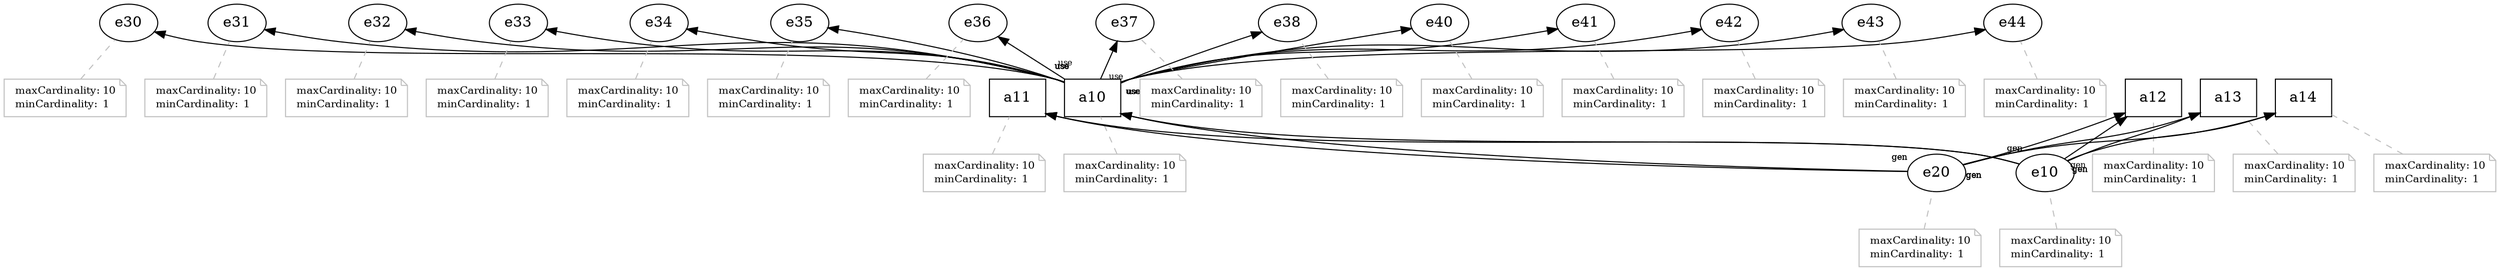 digraph PROV { rankdir="BT"; 
na10 [label="a10",shape="polygon",sides="4"]
nann0 [color="gray",fontcolor="black",label=<<TABLE cellpadding="0" border="0">
	<TR>
	    <TD align="left">maxCardinality:</TD>
	    <TD align="left">10</TD>
	</TR>
	<TR>
	    <TD align="left">minCardinality:</TD>
	    <TD align="left">1</TD>
	</TR>
    </TABLE>>
,shape="note",fontsize="10"]
nann0 -> na10 [style="dashed",color="gray",arrowhead="none"]
na11 [label="a11",shape="polygon",sides="4"]
nann1 [color="gray",fontcolor="black",label=<<TABLE cellpadding="0" border="0">
	<TR>
	    <TD align="left">maxCardinality:</TD>
	    <TD align="left">10</TD>
	</TR>
	<TR>
	    <TD align="left">minCardinality:</TD>
	    <TD align="left">1</TD>
	</TR>
    </TABLE>>
,shape="note",fontsize="10"]
nann1 -> na11 [style="dashed",color="gray",arrowhead="none"]
na12 [label="a12",shape="polygon",sides="4"]
nann2 [color="gray",fontcolor="black",label=<<TABLE cellpadding="0" border="0">
	<TR>
	    <TD align="left">maxCardinality:</TD>
	    <TD align="left">10</TD>
	</TR>
	<TR>
	    <TD align="left">minCardinality:</TD>
	    <TD align="left">1</TD>
	</TR>
    </TABLE>>
,shape="note",fontsize="10"]
nann2 -> na12 [style="dashed",color="gray",arrowhead="none"]
na13 [label="a13",shape="polygon",sides="4"]
nann3 [color="gray",fontcolor="black",label=<<TABLE cellpadding="0" border="0">
	<TR>
	    <TD align="left">maxCardinality:</TD>
	    <TD align="left">10</TD>
	</TR>
	<TR>
	    <TD align="left">minCardinality:</TD>
	    <TD align="left">1</TD>
	</TR>
    </TABLE>>
,shape="note",fontsize="10"]
nann3 -> na13 [style="dashed",color="gray",arrowhead="none"]
na14 [label="a14",shape="polygon",sides="4"]
nann4 [color="gray",fontcolor="black",label=<<TABLE cellpadding="0" border="0">
	<TR>
	    <TD align="left">maxCardinality:</TD>
	    <TD align="left">10</TD>
	</TR>
	<TR>
	    <TD align="left">minCardinality:</TD>
	    <TD align="left">1</TD>
	</TR>
    </TABLE>>
,shape="note",fontsize="10"]
nann4 -> na14 [style="dashed",color="gray",arrowhead="none"]
ne30 [label="e30"]
nann5 [color="gray",fontcolor="black",label=<<TABLE cellpadding="0" border="0">
	<TR>
	    <TD align="left">maxCardinality:</TD>
	    <TD align="left">10</TD>
	</TR>
	<TR>
	    <TD align="left">minCardinality:</TD>
	    <TD align="left">1</TD>
	</TR>
    </TABLE>>
,shape="note",fontsize="10"]
nann5 -> ne30 [style="dashed",color="gray",arrowhead="none"]
ne31 [label="e31"]
nann6 [color="gray",fontcolor="black",label=<<TABLE cellpadding="0" border="0">
	<TR>
	    <TD align="left">maxCardinality:</TD>
	    <TD align="left">10</TD>
	</TR>
	<TR>
	    <TD align="left">minCardinality:</TD>
	    <TD align="left">1</TD>
	</TR>
    </TABLE>>
,shape="note",fontsize="10"]
nann6 -> ne31 [style="dashed",color="gray",arrowhead="none"]
ne32 [label="e32"]
nann7 [color="gray",fontcolor="black",label=<<TABLE cellpadding="0" border="0">
	<TR>
	    <TD align="left">maxCardinality:</TD>
	    <TD align="left">10</TD>
	</TR>
	<TR>
	    <TD align="left">minCardinality:</TD>
	    <TD align="left">1</TD>
	</TR>
    </TABLE>>
,shape="note",fontsize="10"]
nann7 -> ne32 [style="dashed",color="gray",arrowhead="none"]
ne33 [label="e33"]
nann8 [color="gray",fontcolor="black",label=<<TABLE cellpadding="0" border="0">
	<TR>
	    <TD align="left">maxCardinality:</TD>
	    <TD align="left">10</TD>
	</TR>
	<TR>
	    <TD align="left">minCardinality:</TD>
	    <TD align="left">1</TD>
	</TR>
    </TABLE>>
,shape="note",fontsize="10"]
nann8 -> ne33 [style="dashed",color="gray",arrowhead="none"]
ne34 [label="e34"]
nann9 [color="gray",fontcolor="black",label=<<TABLE cellpadding="0" border="0">
	<TR>
	    <TD align="left">maxCardinality:</TD>
	    <TD align="left">10</TD>
	</TR>
	<TR>
	    <TD align="left">minCardinality:</TD>
	    <TD align="left">1</TD>
	</TR>
    </TABLE>>
,shape="note",fontsize="10"]
nann9 -> ne34 [style="dashed",color="gray",arrowhead="none"]
ne35 [label="e35"]
nann10 [color="gray",fontcolor="black",label=<<TABLE cellpadding="0" border="0">
	<TR>
	    <TD align="left">maxCardinality:</TD>
	    <TD align="left">10</TD>
	</TR>
	<TR>
	    <TD align="left">minCardinality:</TD>
	    <TD align="left">1</TD>
	</TR>
    </TABLE>>
,shape="note",fontsize="10"]
nann10 -> ne35 [style="dashed",color="gray",arrowhead="none"]
ne36 [label="e36"]
nann11 [color="gray",fontcolor="black",label=<<TABLE cellpadding="0" border="0">
	<TR>
	    <TD align="left">maxCardinality:</TD>
	    <TD align="left">10</TD>
	</TR>
	<TR>
	    <TD align="left">minCardinality:</TD>
	    <TD align="left">1</TD>
	</TR>
    </TABLE>>
,shape="note",fontsize="10"]
nann11 -> ne36 [style="dashed",color="gray",arrowhead="none"]
ne37 [label="e37"]
nann12 [color="gray",fontcolor="black",label=<<TABLE cellpadding="0" border="0">
	<TR>
	    <TD align="left">maxCardinality:</TD>
	    <TD align="left">10</TD>
	</TR>
	<TR>
	    <TD align="left">minCardinality:</TD>
	    <TD align="left">1</TD>
	</TR>
    </TABLE>>
,shape="note",fontsize="10"]
nann12 -> ne37 [style="dashed",color="gray",arrowhead="none"]
ne38 [label="e38"]
nann13 [color="gray",fontcolor="black",label=<<TABLE cellpadding="0" border="0">
	<TR>
	    <TD align="left">maxCardinality:</TD>
	    <TD align="left">10</TD>
	</TR>
	<TR>
	    <TD align="left">minCardinality:</TD>
	    <TD align="left">1</TD>
	</TR>
    </TABLE>>
,shape="note",fontsize="10"]
nann13 -> ne38 [style="dashed",color="gray",arrowhead="none"]
ne40 [label="e40"]
nann14 [color="gray",fontcolor="black",label=<<TABLE cellpadding="0" border="0">
	<TR>
	    <TD align="left">maxCardinality:</TD>
	    <TD align="left">10</TD>
	</TR>
	<TR>
	    <TD align="left">minCardinality:</TD>
	    <TD align="left">1</TD>
	</TR>
    </TABLE>>
,shape="note",fontsize="10"]
nann14 -> ne40 [style="dashed",color="gray",arrowhead="none"]
ne41 [label="e41"]
nann15 [color="gray",fontcolor="black",label=<<TABLE cellpadding="0" border="0">
	<TR>
	    <TD align="left">maxCardinality:</TD>
	    <TD align="left">10</TD>
	</TR>
	<TR>
	    <TD align="left">minCardinality:</TD>
	    <TD align="left">1</TD>
	</TR>
    </TABLE>>
,shape="note",fontsize="10"]
nann15 -> ne41 [style="dashed",color="gray",arrowhead="none"]
ne42 [label="e42"]
nann16 [color="gray",fontcolor="black",label=<<TABLE cellpadding="0" border="0">
	<TR>
	    <TD align="left">maxCardinality:</TD>
	    <TD align="left">10</TD>
	</TR>
	<TR>
	    <TD align="left">minCardinality:</TD>
	    <TD align="left">1</TD>
	</TR>
    </TABLE>>
,shape="note",fontsize="10"]
nann16 -> ne42 [style="dashed",color="gray",arrowhead="none"]
ne43 [label="e43"]
nann17 [color="gray",fontcolor="black",label=<<TABLE cellpadding="0" border="0">
	<TR>
	    <TD align="left">maxCardinality:</TD>
	    <TD align="left">10</TD>
	</TR>
	<TR>
	    <TD align="left">minCardinality:</TD>
	    <TD align="left">1</TD>
	</TR>
    </TABLE>>
,shape="note",fontsize="10"]
nann17 -> ne43 [style="dashed",color="gray",arrowhead="none"]
ne44 [label="e44"]
nann18 [color="gray",fontcolor="black",label=<<TABLE cellpadding="0" border="0">
	<TR>
	    <TD align="left">maxCardinality:</TD>
	    <TD align="left">10</TD>
	</TR>
	<TR>
	    <TD align="left">minCardinality:</TD>
	    <TD align="left">1</TD>
	</TR>
    </TABLE>>
,shape="note",fontsize="10"]
nann18 -> ne44 [style="dashed",color="gray",arrowhead="none"]
ne10 [label="e10"]
nann19 [color="gray",fontcolor="black",label=<<TABLE cellpadding="0" border="0">
	<TR>
	    <TD align="left">maxCardinality:</TD>
	    <TD align="left">10</TD>
	</TR>
	<TR>
	    <TD align="left">minCardinality:</TD>
	    <TD align="left">1</TD>
	</TR>
    </TABLE>>
,shape="note",fontsize="10"]
nann19 -> ne10 [style="dashed",color="gray",arrowhead="none"]
ne20 [label="e20"]
nann20 [color="gray",fontcolor="black",label=<<TABLE cellpadding="0" border="0">
	<TR>
	    <TD align="left">maxCardinality:</TD>
	    <TD align="left">10</TD>
	</TR>
	<TR>
	    <TD align="left">minCardinality:</TD>
	    <TD align="left">1</TD>
	</TR>
    </TABLE>>
,shape="note",fontsize="10"]
nann20 -> ne20 [style="dashed",color="gray",arrowhead="none"]
ne10 -> na10 [labeldistance="1.5",rotation="20",taillabel="gen",labelfontsize="8",labelangle="60.0"]
ne10 -> na11 [labeldistance="1.5",rotation="20",taillabel="gen",labelfontsize="8",labelangle="60.0"]
ne10 -> na12 [labeldistance="1.5",rotation="20",taillabel="gen",labelfontsize="8",labelangle="60.0"]
ne10 -> na13 [labeldistance="1.5",rotation="20",taillabel="gen",labelfontsize="8",labelangle="60.0"]
ne10 -> na14 [labeldistance="1.5",rotation="20",taillabel="gen",labelfontsize="8",labelangle="60.0"]
ne20 -> na10 [labeldistance="1.5",rotation="20",taillabel="gen",labelfontsize="8",labelangle="60.0"]
ne20 -> na11 [labeldistance="1.5",rotation="20",taillabel="gen",labelfontsize="8",labelangle="60.0"]
ne20 -> na12 [labeldistance="1.5",rotation="20",taillabel="gen",labelfontsize="8",labelangle="60.0"]
ne20 -> na13 [labeldistance="1.5",rotation="20",taillabel="gen",labelfontsize="8",labelangle="60.0"]
ne20 -> na14 [labeldistance="1.5",rotation="20",taillabel="gen",labelfontsize="8",labelangle="60.0"]
na10 -> ne30 [labeldistance="1.5",rotation="20",taillabel="use",labelfontsize="8",labelangle="60.0"]
na10 -> ne31 [labeldistance="1.5",rotation="20",taillabel="use",labelfontsize="8",labelangle="60.0"]
na10 -> ne32 [labeldistance="1.5",rotation="20",taillabel="use",labelfontsize="8",labelangle="60.0"]
na10 -> ne33 [labeldistance="1.5",rotation="20",taillabel="use",labelfontsize="8",labelangle="60.0"]
na10 -> ne34 [labeldistance="1.5",rotation="20",taillabel="use",labelfontsize="8",labelangle="60.0"]
na10 -> ne35 [labeldistance="1.5",rotation="20",taillabel="use",labelfontsize="8",labelangle="60.0"]
na10 -> ne36 [labeldistance="1.5",rotation="20",taillabel="use",labelfontsize="8",labelangle="60.0"]
na10 -> ne37 [labeldistance="1.5",rotation="20",taillabel="use",labelfontsize="8",labelangle="60.0"]
na10 -> ne38 [labeldistance="1.5",rotation="20",taillabel="use",labelfontsize="8",labelangle="60.0"]
na10 -> ne40 [labeldistance="1.5",rotation="20",taillabel="use",labelfontsize="8",labelangle="60.0"]
na10 -> ne41 [labeldistance="1.5",rotation="20",taillabel="use",labelfontsize="8",labelangle="60.0"]
na10 -> ne42 [labeldistance="1.5",rotation="20",taillabel="use",labelfontsize="8",labelangle="60.0"]
na10 -> ne43 [labeldistance="1.5",rotation="20",taillabel="use",labelfontsize="8",labelangle="60.0"]
na10 -> ne44 [labeldistance="1.5",rotation="20",taillabel="use",labelfontsize="8",labelangle="60.0"]
}
